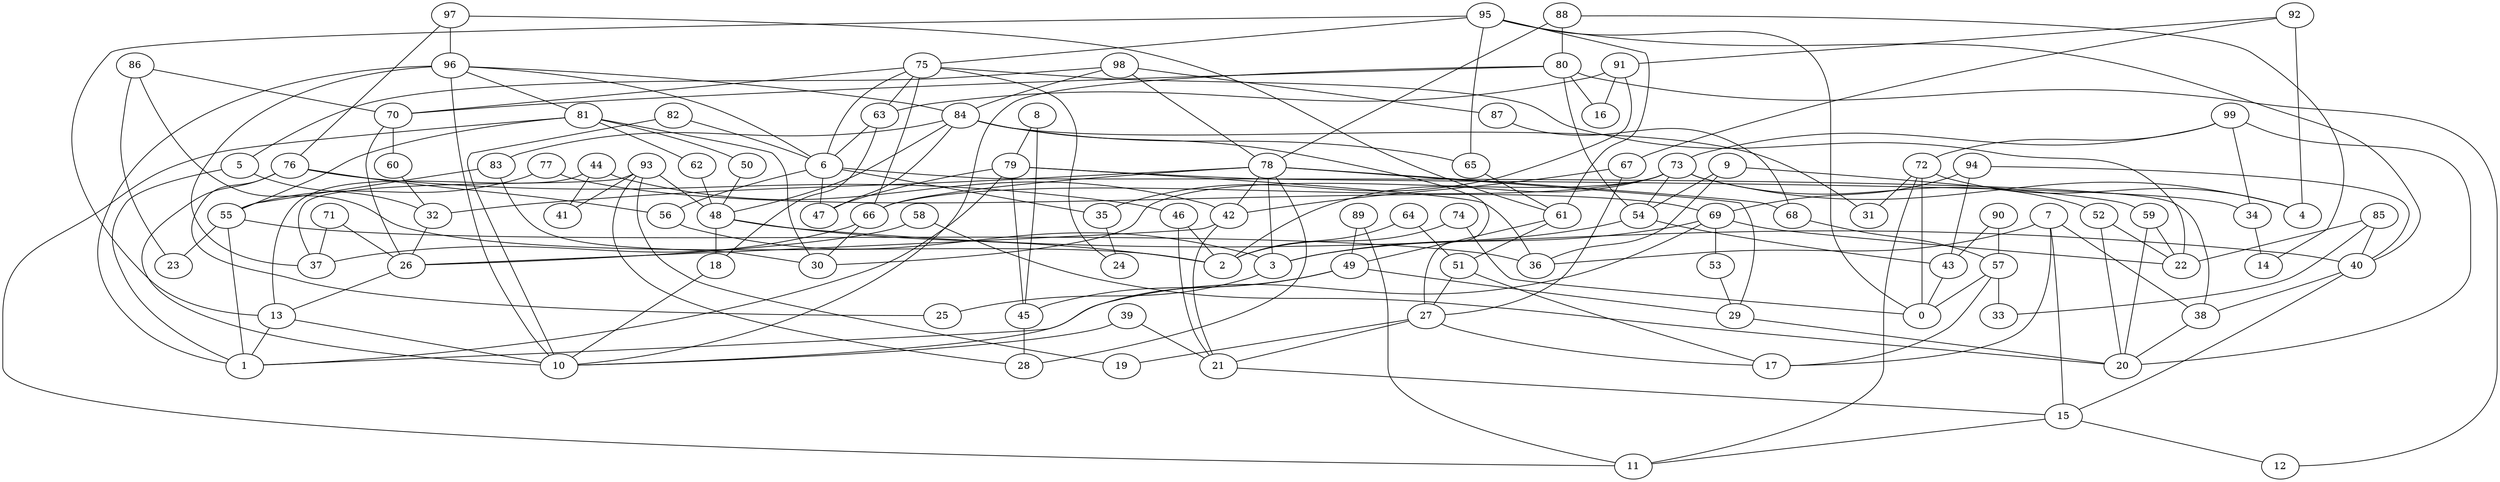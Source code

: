digraph GG_graph {

subgraph G_graph {
edge [color = black]
"89" -> "49" [dir = none]
"89" -> "11" [dir = none]
"85" -> "33" [dir = none]
"85" -> "22" [dir = none]
"85" -> "40" [dir = none]
"52" -> "20" [dir = none]
"52" -> "22" [dir = none]
"7" -> "36" [dir = none]
"7" -> "17" [dir = none]
"7" -> "15" [dir = none]
"7" -> "38" [dir = none]
"65" -> "61" [dir = none]
"71" -> "26" [dir = none]
"71" -> "37" [dir = none]
"50" -> "48" [dir = none]
"67" -> "42" [dir = none]
"67" -> "27" [dir = none]
"59" -> "20" [dir = none]
"59" -> "22" [dir = none]
"42" -> "21" [dir = none]
"42" -> "26" [dir = none]
"97" -> "76" [dir = none]
"97" -> "96" [dir = none]
"97" -> "61" [dir = none]
"87" -> "68" [dir = none]
"68" -> "57" [dir = none]
"48" -> "2" [dir = none]
"48" -> "40" [dir = none]
"48" -> "18" [dir = none]
"64" -> "51" [dir = none]
"64" -> "2" [dir = none]
"46" -> "21" [dir = none]
"46" -> "2" [dir = none]
"13" -> "1" [dir = none]
"13" -> "10" [dir = none]
"74" -> "0" [dir = none]
"74" -> "2" [dir = none]
"9" -> "36" [dir = none]
"9" -> "54" [dir = none]
"9" -> "59" [dir = none]
"54" -> "3" [dir = none]
"54" -> "43" [dir = none]
"83" -> "55" [dir = none]
"83" -> "30" [dir = none]
"95" -> "61" [dir = none]
"95" -> "0" [dir = none]
"95" -> "13" [dir = none]
"95" -> "40" [dir = none]
"95" -> "75" [dir = none]
"95" -> "65" [dir = none]
"81" -> "50" [dir = none]
"81" -> "62" [dir = none]
"81" -> "30" [dir = none]
"81" -> "55" [dir = none]
"81" -> "11" [dir = none]
"69" -> "53" [dir = none]
"69" -> "22" [dir = none]
"69" -> "3" [dir = none]
"69" -> "1" [dir = none]
"39" -> "10" [dir = none]
"39" -> "21" [dir = none]
"90" -> "57" [dir = none]
"90" -> "43" [dir = none]
"76" -> "46" [dir = none]
"76" -> "25" [dir = none]
"76" -> "56" [dir = none]
"76" -> "10" [dir = none]
"77" -> "55" [dir = none]
"77" -> "69" [dir = none]
"66" -> "30" [dir = none]
"66" -> "37" [dir = none]
"70" -> "26" [dir = none]
"70" -> "60" [dir = none]
"40" -> "15" [dir = none]
"40" -> "38" [dir = none]
"92" -> "4" [dir = none]
"92" -> "67" [dir = none]
"92" -> "91" [dir = none]
"91" -> "35" [dir = none]
"91" -> "16" [dir = none]
"91" -> "63" [dir = none]
"8" -> "79" [dir = none]
"8" -> "45" [dir = none]
"35" -> "24" [dir = none]
"94" -> "43" [dir = none]
"94" -> "69" [dir = none]
"94" -> "40" [dir = none]
"93" -> "37" [dir = none]
"93" -> "19" [dir = none]
"93" -> "48" [dir = none]
"93" -> "28" [dir = none]
"93" -> "41" [dir = none]
"5" -> "32" [dir = none]
"5" -> "1" [dir = none]
"98" -> "87" [dir = none]
"98" -> "78" [dir = none]
"98" -> "84" [dir = none]
"98" -> "5" [dir = none]
"82" -> "6" [dir = none]
"82" -> "10" [dir = none]
"49" -> "45" [dir = none]
"49" -> "29" [dir = none]
"49" -> "10" [dir = none]
"80" -> "54" [dir = none]
"80" -> "16" [dir = none]
"80" -> "10" [dir = none]
"80" -> "70" [dir = none]
"80" -> "12" [dir = none]
"60" -> "32" [dir = none]
"51" -> "27" [dir = none]
"51" -> "17" [dir = none]
"38" -> "20" [dir = none]
"61" -> "51" [dir = none]
"61" -> "49" [dir = none]
"44" -> "41" [dir = none]
"44" -> "13" [dir = none]
"44" -> "42" [dir = none]
"27" -> "21" [dir = none]
"27" -> "19" [dir = none]
"27" -> "17" [dir = none]
"57" -> "17" [dir = none]
"57" -> "0" [dir = none]
"57" -> "33" [dir = none]
"45" -> "28" [dir = none]
"58" -> "20" [dir = none]
"58" -> "26" [dir = none]
"84" -> "83" [dir = none]
"84" -> "47" [dir = none]
"84" -> "27" [dir = none]
"84" -> "48" [dir = none]
"84" -> "31" [dir = none]
"84" -> "65" [dir = none]
"15" -> "12" [dir = none]
"15" -> "11" [dir = none]
"75" -> "24" [dir = none]
"75" -> "6" [dir = none]
"75" -> "22" [dir = none]
"75" -> "66" [dir = none]
"75" -> "70" [dir = none]
"75" -> "63" [dir = none]
"63" -> "6" [dir = none]
"63" -> "18" [dir = none]
"53" -> "29" [dir = none]
"29" -> "20" [dir = none]
"99" -> "34" [dir = none]
"99" -> "20" [dir = none]
"99" -> "73" [dir = none]
"99" -> "72" [dir = none]
"56" -> "3" [dir = none]
"79" -> "36" [dir = none]
"79" -> "1" [dir = none]
"79" -> "45" [dir = none]
"79" -> "34" [dir = none]
"79" -> "47" [dir = none]
"18" -> "10" [dir = none]
"73" -> "52" [dir = none]
"73" -> "30" [dir = none]
"73" -> "54" [dir = none]
"73" -> "4" [dir = none]
"73" -> "66" [dir = none]
"73" -> "2" [dir = none]
"62" -> "48" [dir = none]
"3" -> "25" [dir = none]
"55" -> "1" [dir = none]
"55" -> "23" [dir = none]
"55" -> "36" [dir = none]
"6" -> "38" [dir = none]
"6" -> "56" [dir = none]
"6" -> "47" [dir = none]
"6" -> "35" [dir = none]
"21" -> "15" [dir = none]
"26" -> "13" [dir = none]
"32" -> "26" [dir = none]
"43" -> "0" [dir = none]
"96" -> "10" [dir = none]
"96" -> "37" [dir = none]
"96" -> "84" [dir = none]
"96" -> "81" [dir = none]
"96" -> "6" [dir = none]
"96" -> "1" [dir = none]
"88" -> "80" [dir = none]
"88" -> "78" [dir = none]
"88" -> "14" [dir = none]
"34" -> "14" [dir = none]
"78" -> "28" [dir = none]
"78" -> "32" [dir = none]
"78" -> "66" [dir = none]
"78" -> "68" [dir = none]
"78" -> "3" [dir = none]
"78" -> "29" [dir = none]
"78" -> "42" [dir = none]
"72" -> "31" [dir = none]
"72" -> "4" [dir = none]
"72" -> "11" [dir = none]
"72" -> "0" [dir = none]
"86" -> "70" [dir = none]
"86" -> "2" [dir = none]
"86" -> "23" [dir = none]
}

}
